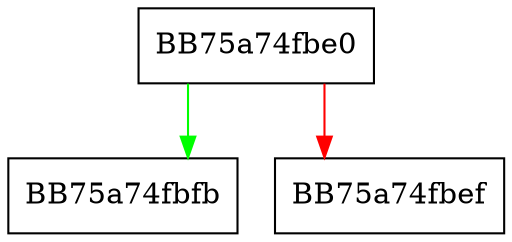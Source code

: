 digraph SeekRead {
  node [shape="box"];
  graph [splines=ortho];
  BB75a74fbe0 -> BB75a74fbfb [color="green"];
  BB75a74fbe0 -> BB75a74fbef [color="red"];
}